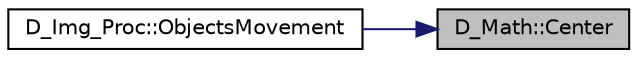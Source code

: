 digraph "D_Math::Center"
{
 // LATEX_PDF_SIZE
  edge [fontname="Helvetica",fontsize="10",labelfontname="Helvetica",labelfontsize="10"];
  node [fontname="Helvetica",fontsize="10",shape=record];
  rankdir="RL";
  Node1 [label="D_Math::Center",height=0.2,width=0.4,color="black", fillcolor="grey75", style="filled", fontcolor="black",tooltip=" "];
  Node1 -> Node2 [dir="back",color="midnightblue",fontsize="10",style="solid"];
  Node2 [label="D_Img_Proc::ObjectsMovement",height=0.2,width=0.4,color="black", fillcolor="white", style="filled",URL="$class_d___img___proc.html#aed0c01b572b5af1f88929cc144667b44",tooltip=" "];
}

